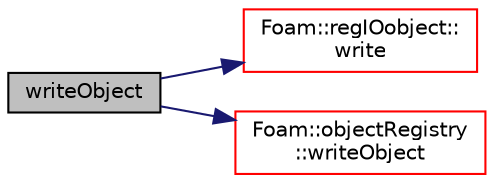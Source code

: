 digraph "writeObject"
{
  bgcolor="transparent";
  edge [fontname="Helvetica",fontsize="10",labelfontname="Helvetica",labelfontsize="10"];
  node [fontname="Helvetica",fontsize="10",shape=record];
  rankdir="LR";
  Node47070 [label="writeObject",height=0.2,width=0.4,color="black", fillcolor="grey75", style="filled", fontcolor="black"];
  Node47070 -> Node47071 [color="midnightblue",fontsize="10",style="solid",fontname="Helvetica"];
  Node47071 [label="Foam::regIOobject::\lwrite",height=0.2,width=0.4,color="red",URL="$a27441.html#ad48b7b943e88478c15879659cce7aebc",tooltip="Write using setting from DB. "];
  Node47070 -> Node47138 [color="midnightblue",fontsize="10",style="solid",fontname="Helvetica"];
  Node47138 [label="Foam::objectRegistry\l::writeObject",height=0.2,width=0.4,color="red",URL="$a27433.html#aac52c08633b4e1e66bc6fb382b7ec674",tooltip="Write the objects. "];
}
